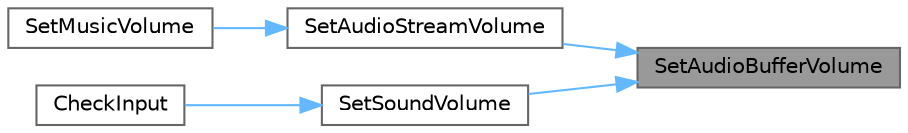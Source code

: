 digraph "SetAudioBufferVolume"
{
 // LATEX_PDF_SIZE
  bgcolor="transparent";
  edge [fontname=Helvetica,fontsize=10,labelfontname=Helvetica,labelfontsize=10];
  node [fontname=Helvetica,fontsize=10,shape=box,height=0.2,width=0.4];
  rankdir="RL";
  Node1 [id="Node000001",label="SetAudioBufferVolume",height=0.2,width=0.4,color="gray40", fillcolor="grey60", style="filled", fontcolor="black",tooltip=" "];
  Node1 -> Node2 [id="edge9_Node000001_Node000002",dir="back",color="steelblue1",style="solid",tooltip=" "];
  Node2 [id="Node000002",label="SetAudioStreamVolume",height=0.2,width=0.4,color="grey40", fillcolor="white", style="filled",URL="$_classes_2lib_2raudio_8c.html#a004cc6f74dbcd800251bfec962155bc5",tooltip=" "];
  Node2 -> Node3 [id="edge10_Node000002_Node000003",dir="back",color="steelblue1",style="solid",tooltip=" "];
  Node3 [id="Node000003",label="SetMusicVolume",height=0.2,width=0.4,color="grey40", fillcolor="white", style="filled",URL="$_classes_2lib_2raudio_8c.html#a9d72007ee5131878b1fb9acc65d05fb2",tooltip=" "];
  Node1 -> Node4 [id="edge11_Node000001_Node000004",dir="back",color="steelblue1",style="solid",tooltip=" "];
  Node4 [id="Node000004",label="SetSoundVolume",height=0.2,width=0.4,color="grey40", fillcolor="white", style="filled",URL="$_classes_2lib_2raudio_8c.html#a556d65ceb52a487c129c047cc2c91749",tooltip=" "];
  Node4 -> Node5 [id="edge12_Node000004_Node000005",dir="back",color="steelblue1",style="solid",tooltip=" "];
  Node5 [id="Node000005",label="CheckInput",height=0.2,width=0.4,color="grey40", fillcolor="white", style="filled",URL="$_classes_2_player_2_player_8cpp.html#a5eb54a9945ea59e33400b413b6b6a8e8",tooltip=" "];
}
